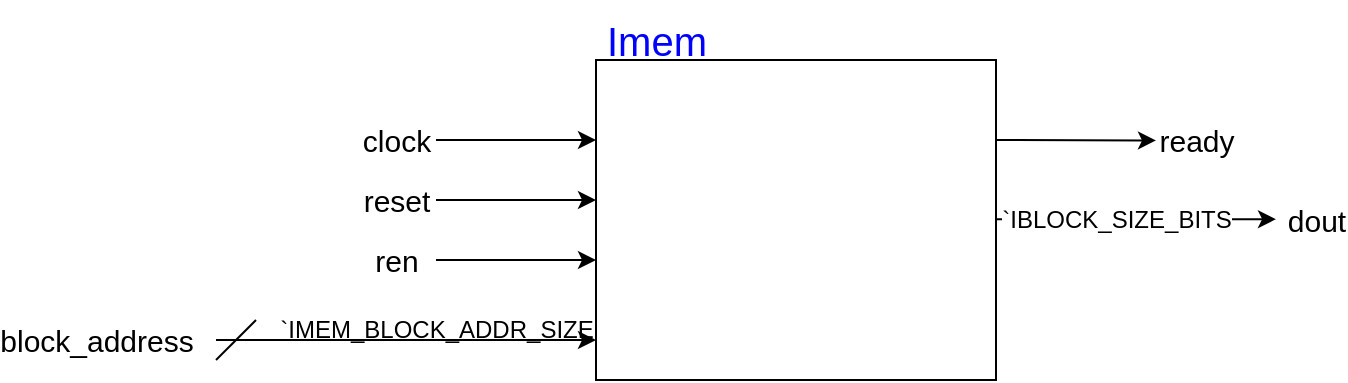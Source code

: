 <mxfile version="24.5.4" type="device">
  <diagram name="Page-1" id="yuPBU4UE_motjavbdSF-">
    <mxGraphModel dx="300" dy="834" grid="1" gridSize="10" guides="1" tooltips="1" connect="1" arrows="1" fold="1" page="0" pageScale="1" pageWidth="1169" pageHeight="827" math="0" shadow="0">
      <root>
        <mxCell id="0" />
        <mxCell id="1" parent="0" />
        <mxCell id="W1fyiQ1UdQSS2ZDAop95-250" value="" style="rounded=0;whiteSpace=wrap;html=1;fillColor=none;" vertex="1" parent="1">
          <mxGeometry x="1080" y="-280" width="200" height="160" as="geometry" />
        </mxCell>
        <mxCell id="W1fyiQ1UdQSS2ZDAop95-252" value="&lt;font style=&quot;font-size: 20px;&quot; color=&quot;#0000ff&quot;&gt;Imem&lt;/font&gt;" style="text;html=1;align=center;verticalAlign=middle;resizable=0;points=[];autosize=1;strokeColor=none;fillColor=none;" vertex="1" parent="1">
          <mxGeometry x="1075" y="-310" width="70" height="40" as="geometry" />
        </mxCell>
        <mxCell id="W1fyiQ1UdQSS2ZDAop95-253" value="" style="endArrow=classic;html=1;rounded=0;" edge="1" parent="1">
          <mxGeometry width="50" height="50" relative="1" as="geometry">
            <mxPoint x="1000" y="-240" as="sourcePoint" />
            <mxPoint x="1080" y="-240" as="targetPoint" />
          </mxGeometry>
        </mxCell>
        <mxCell id="W1fyiQ1UdQSS2ZDAop95-255" value="clock" style="edgeLabel;html=1;align=center;verticalAlign=middle;resizable=0;points=[];fontSize=15;" vertex="1" connectable="0" parent="W1fyiQ1UdQSS2ZDAop95-253">
          <mxGeometry x="0.156" y="-2" relative="1" as="geometry">
            <mxPoint x="-66" y="-2" as="offset" />
          </mxGeometry>
        </mxCell>
        <mxCell id="W1fyiQ1UdQSS2ZDAop95-256" value="" style="endArrow=classic;html=1;rounded=0;" edge="1" parent="1">
          <mxGeometry width="50" height="50" relative="1" as="geometry">
            <mxPoint x="1000" y="-210" as="sourcePoint" />
            <mxPoint x="1080" y="-210" as="targetPoint" />
          </mxGeometry>
        </mxCell>
        <mxCell id="W1fyiQ1UdQSS2ZDAop95-257" value="reset" style="edgeLabel;html=1;align=center;verticalAlign=middle;resizable=0;points=[];fontSize=15;" vertex="1" connectable="0" parent="W1fyiQ1UdQSS2ZDAop95-256">
          <mxGeometry x="0.156" y="-2" relative="1" as="geometry">
            <mxPoint x="-66" y="-2" as="offset" />
          </mxGeometry>
        </mxCell>
        <mxCell id="W1fyiQ1UdQSS2ZDAop95-259" value="" style="endArrow=classic;html=1;rounded=0;" edge="1" parent="1">
          <mxGeometry width="50" height="50" relative="1" as="geometry">
            <mxPoint x="1000" y="-180" as="sourcePoint" />
            <mxPoint x="1080" y="-180" as="targetPoint" />
          </mxGeometry>
        </mxCell>
        <mxCell id="W1fyiQ1UdQSS2ZDAop95-260" value="ren" style="edgeLabel;html=1;align=center;verticalAlign=middle;resizable=0;points=[];fontSize=15;" vertex="1" connectable="0" parent="W1fyiQ1UdQSS2ZDAop95-259">
          <mxGeometry x="0.156" y="-2" relative="1" as="geometry">
            <mxPoint x="-66" y="-2" as="offset" />
          </mxGeometry>
        </mxCell>
        <mxCell id="W1fyiQ1UdQSS2ZDAop95-267" value="" style="endArrow=classic;html=1;rounded=0;" edge="1" parent="1">
          <mxGeometry width="50" height="50" relative="1" as="geometry">
            <mxPoint x="890" y="-140" as="sourcePoint" />
            <mxPoint x="1080" y="-140" as="targetPoint" />
          </mxGeometry>
        </mxCell>
        <mxCell id="W1fyiQ1UdQSS2ZDAop95-268" value="block_address" style="edgeLabel;html=1;align=center;verticalAlign=middle;resizable=0;points=[];fontSize=15;" vertex="1" connectable="0" parent="W1fyiQ1UdQSS2ZDAop95-267">
          <mxGeometry x="0.156" y="-2" relative="1" as="geometry">
            <mxPoint x="-170" y="-2" as="offset" />
          </mxGeometry>
        </mxCell>
        <mxCell id="W1fyiQ1UdQSS2ZDAop95-275" value="" style="endArrow=classic;html=1;rounded=0;" edge="1" parent="1">
          <mxGeometry width="50" height="50" relative="1" as="geometry">
            <mxPoint x="1280" y="-240" as="sourcePoint" />
            <mxPoint x="1360" y="-239.76" as="targetPoint" />
          </mxGeometry>
        </mxCell>
        <mxCell id="W1fyiQ1UdQSS2ZDAop95-278" value="ready" style="edgeLabel;html=1;align=center;verticalAlign=middle;resizable=0;points=[];fontSize=15;" vertex="1" connectable="0" parent="1">
          <mxGeometry x="1380" y="-240" as="geometry" />
        </mxCell>
        <mxCell id="W1fyiQ1UdQSS2ZDAop95-281" value="" style="endArrow=none;html=1;rounded=0;" edge="1" parent="1">
          <mxGeometry width="50" height="50" relative="1" as="geometry">
            <mxPoint x="890" y="-130" as="sourcePoint" />
            <mxPoint x="910" y="-150" as="targetPoint" />
          </mxGeometry>
        </mxCell>
        <mxCell id="W1fyiQ1UdQSS2ZDAop95-286" value="`IMEM_BLOCK_ADDR_SIZE" style="text;html=1;align=center;verticalAlign=middle;resizable=0;points=[];autosize=1;strokeColor=none;fillColor=none;" vertex="1" parent="1">
          <mxGeometry x="910" y="-160" width="180" height="30" as="geometry" />
        </mxCell>
        <mxCell id="W1fyiQ1UdQSS2ZDAop95-290" value="" style="endArrow=classic;html=1;rounded=0;" edge="1" parent="1">
          <mxGeometry width="50" height="50" relative="1" as="geometry">
            <mxPoint x="1280" y="-200.42" as="sourcePoint" />
            <mxPoint x="1420" y="-200.42" as="targetPoint" />
          </mxGeometry>
        </mxCell>
        <mxCell id="W1fyiQ1UdQSS2ZDAop95-294" value="&lt;font style=&quot;font-size: 12px;&quot;&gt;`IBLOCK_SIZE_BITS&lt;/font&gt;" style="edgeLabel;html=1;align=center;verticalAlign=middle;resizable=0;points=[];" vertex="1" connectable="0" parent="W1fyiQ1UdQSS2ZDAop95-290">
          <mxGeometry x="-0.557" y="1" relative="1" as="geometry">
            <mxPoint x="29" y="1" as="offset" />
          </mxGeometry>
        </mxCell>
        <mxCell id="W1fyiQ1UdQSS2ZDAop95-298" value="dout" style="edgeLabel;html=1;align=center;verticalAlign=middle;resizable=0;points=[];fontSize=15;" vertex="1" connectable="0" parent="1">
          <mxGeometry x="1440" y="-200" as="geometry" />
        </mxCell>
      </root>
    </mxGraphModel>
  </diagram>
</mxfile>
